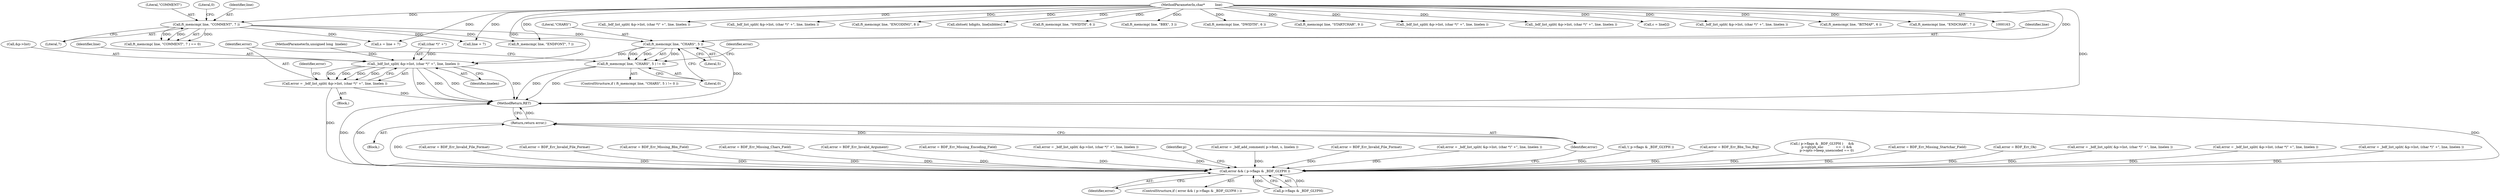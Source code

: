 digraph "0_savannah_07bdb6e289c7954e2a533039dc93c1c136099d2d@API" {
"1000249" [label="(Call,ft_memcmp( line, \"CHARS\", 5 ))"];
"1000206" [label="(Call,ft_memcmp( line, \"COMMENT\", 7 ))"];
"1000164" [label="(MethodParameterIn,char*          line)"];
"1000248" [label="(Call,ft_memcmp( line, \"CHARS\", 5 ) != 0)"];
"1000261" [label="(Call,_bdf_list_split( &p->list, (char *)\" +\", line, linelen ))"];
"1000259" [label="(Call,error = _bdf_list_split( &p->list, (char *)\" +\", line, linelen ))"];
"1001558" [label="(Call,error && ( p->flags & _BDF_GLYPH ))"];
"1001569" [label="(Return,return error;)"];
"1000596" [label="(Call,error = BDF_Err_Invalid_File_Format)"];
"1000443" [label="(Call,error = BDF_Err_Invalid_File_Format)"];
"1001157" [label="(Call,_bdf_list_split( &p->list, (char *)\" +\", line, linelen ))"];
"1000253" [label="(Literal,0)"];
"1000217" [label="(Call,line + 7)"];
"1000269" [label="(Identifier,line)"];
"1001471" [label="(Call,error = BDF_Err_Missing_Bbx_Field)"];
"1000255" [label="(Call,error = BDF_Err_Missing_Chars_Field)"];
"1000498" [label="(Call,_bdf_list_split( &p->list, (char *)\" +\", line, linelen ))"];
"1000246" [label="(Block,)"];
"1000478" [label="(Call,ft_memcmp( line, \"ENCODING\", 8 ))"];
"1000251" [label="(Literal,\"CHARS\")"];
"1000978" [label="(Call,sbitset( hdigits, line[nibbles] ))"];
"1000310" [label="(Call,error = BDF_Err_Invalid_Argument)"];
"1000207" [label="(Identifier,line)"];
"1000165" [label="(MethodParameterIn,unsigned long  linelen)"];
"1001553" [label="(Call,error = BDF_Err_Missing_Encoding_Field)"];
"1000169" [label="(Block,)"];
"1001559" [label="(Identifier,error)"];
"1000208" [label="(Literal,\"COMMENT\")"];
"1001007" [label="(Call,ft_memcmp( line, \"SWIDTH\", 6 ))"];
"1001141" [label="(Call,ft_memcmp( line, \"BBX\", 3 ))"];
"1000408" [label="(Call,error = _bdf_list_split( &p->list, (char *)\" +\", line, linelen ))"];
"1001567" [label="(Identifier,p)"];
"1000266" [label="(Call,(char *)\" +\")"];
"1001060" [label="(Call,ft_memcmp( line, \"DWIDTH\", 6 ))"];
"1000398" [label="(Call,ft_memcmp( line, \"STARTCHAR\", 9 ))"];
"1000262" [label="(Call,&p->list)"];
"1000230" [label="(Call,error = _bdf_add_comment( p->font, s, linelen ))"];
"1000210" [label="(Literal,0)"];
"1000256" [label="(Identifier,error)"];
"1001548" [label="(Call,error = BDF_Err_Invalid_File_Format)"];
"1001571" [label="(MethodReturn,RET)"];
"1001569" [label="(Return,return error;)"];
"1000247" [label="(ControlStructure,if ( ft_memcmp( line, \"CHARS\", 5 ) != 0 ))"];
"1000206" [label="(Call,ft_memcmp( line, \"COMMENT\", 7 ))"];
"1001558" [label="(Call,error && ( p->flags & _BDF_GLYPH ))"];
"1000270" [label="(Identifier,linelen)"];
"1000260" [label="(Identifier,error)"];
"1000496" [label="(Call,error = _bdf_list_split( &p->list, (char *)\" +\", line, linelen ))"];
"1000215" [label="(Call,s = line + 7)"];
"1000252" [label="(Literal,5)"];
"1000410" [label="(Call,_bdf_list_split( &p->list, (char *)\" +\", line, linelen ))"];
"1001557" [label="(ControlStructure,if ( error && ( p->flags & _BDF_GLYPH ) ))"];
"1000248" [label="(Call,ft_memcmp( line, \"CHARS\", 5 ) != 0)"];
"1001570" [label="(Identifier,error)"];
"1000209" [label="(Literal,7)"];
"1000485" [label="(Call,!( p->flags & _BDF_GLYPH ))"];
"1001560" [label="(Call,p->flags & _BDF_GLYPH)"];
"1001516" [label="(Call,error = BDF_Err_Bbx_Too_Big)"];
"1000272" [label="(Identifier,error)"];
"1000259" [label="(Call,error = _bdf_list_split( &p->list, (char *)\" +\", line, linelen ))"];
"1001076" [label="(Call,_bdf_list_split( &p->list, (char *)\" +\", line, linelen ))"];
"1000375" [label="(Call,( p->flags & _BDF_GLYPH )     &&\n         p->glyph_enc            == -1 &&\n         p->opts->keep_unencoded == 0)"];
"1000884" [label="(Call,c = line[i])"];
"1000164" [label="(MethodParameterIn,char*          line)"];
"1000261" [label="(Call,_bdf_list_split( &p->list, (char *)\" +\", line, linelen ))"];
"1000205" [label="(Call,ft_memcmp( line, \"COMMENT\", 7 ) == 0)"];
"1000331" [label="(Call,ft_memcmp( line, \"ENDFONT\", 7 ))"];
"1001023" [label="(Call,_bdf_list_split( &p->list, (char *)\" +\", line, linelen ))"];
"1000492" [label="(Call,error = BDF_Err_Missing_Startchar_Field)"];
"1000250" [label="(Identifier,line)"];
"1001456" [label="(Call,ft_memcmp( line, \"BITMAP\", 6 ))"];
"1000182" [label="(Call,error = BDF_Err_Ok)"];
"1001155" [label="(Call,error = _bdf_list_split( &p->list, (char *)\" +\", line, linelen ))"];
"1000249" [label="(Call,ft_memcmp( line, \"CHARS\", 5 ))"];
"1001021" [label="(Call,error = _bdf_list_split( &p->list, (char *)\" +\", line, linelen ))"];
"1001074" [label="(Call,error = _bdf_list_split( &p->list, (char *)\" +\", line, linelen ))"];
"1000357" [label="(Call,ft_memcmp( line, \"ENDCHAR\", 7 ))"];
"1000249" -> "1000248"  [label="AST: "];
"1000249" -> "1000252"  [label="CFG: "];
"1000250" -> "1000249"  [label="AST: "];
"1000251" -> "1000249"  [label="AST: "];
"1000252" -> "1000249"  [label="AST: "];
"1000253" -> "1000249"  [label="CFG: "];
"1000249" -> "1001571"  [label="DDG: "];
"1000249" -> "1000248"  [label="DDG: "];
"1000249" -> "1000248"  [label="DDG: "];
"1000249" -> "1000248"  [label="DDG: "];
"1000206" -> "1000249"  [label="DDG: "];
"1000164" -> "1000249"  [label="DDG: "];
"1000249" -> "1000261"  [label="DDG: "];
"1000206" -> "1000205"  [label="AST: "];
"1000206" -> "1000209"  [label="CFG: "];
"1000207" -> "1000206"  [label="AST: "];
"1000208" -> "1000206"  [label="AST: "];
"1000209" -> "1000206"  [label="AST: "];
"1000210" -> "1000206"  [label="CFG: "];
"1000206" -> "1000205"  [label="DDG: "];
"1000206" -> "1000205"  [label="DDG: "];
"1000206" -> "1000205"  [label="DDG: "];
"1000164" -> "1000206"  [label="DDG: "];
"1000206" -> "1000215"  [label="DDG: "];
"1000206" -> "1000217"  [label="DDG: "];
"1000206" -> "1000331"  [label="DDG: "];
"1000164" -> "1000163"  [label="AST: "];
"1000164" -> "1001571"  [label="DDG: "];
"1000164" -> "1000215"  [label="DDG: "];
"1000164" -> "1000217"  [label="DDG: "];
"1000164" -> "1000261"  [label="DDG: "];
"1000164" -> "1000331"  [label="DDG: "];
"1000164" -> "1000357"  [label="DDG: "];
"1000164" -> "1000398"  [label="DDG: "];
"1000164" -> "1000410"  [label="DDG: "];
"1000164" -> "1000478"  [label="DDG: "];
"1000164" -> "1000498"  [label="DDG: "];
"1000164" -> "1000884"  [label="DDG: "];
"1000164" -> "1000978"  [label="DDG: "];
"1000164" -> "1001007"  [label="DDG: "];
"1000164" -> "1001023"  [label="DDG: "];
"1000164" -> "1001060"  [label="DDG: "];
"1000164" -> "1001076"  [label="DDG: "];
"1000164" -> "1001141"  [label="DDG: "];
"1000164" -> "1001157"  [label="DDG: "];
"1000164" -> "1001456"  [label="DDG: "];
"1000248" -> "1000247"  [label="AST: "];
"1000248" -> "1000253"  [label="CFG: "];
"1000253" -> "1000248"  [label="AST: "];
"1000256" -> "1000248"  [label="CFG: "];
"1000260" -> "1000248"  [label="CFG: "];
"1000248" -> "1001571"  [label="DDG: "];
"1000248" -> "1001571"  [label="DDG: "];
"1000261" -> "1000259"  [label="AST: "];
"1000261" -> "1000270"  [label="CFG: "];
"1000262" -> "1000261"  [label="AST: "];
"1000266" -> "1000261"  [label="AST: "];
"1000269" -> "1000261"  [label="AST: "];
"1000270" -> "1000261"  [label="AST: "];
"1000259" -> "1000261"  [label="CFG: "];
"1000261" -> "1001571"  [label="DDG: "];
"1000261" -> "1001571"  [label="DDG: "];
"1000261" -> "1001571"  [label="DDG: "];
"1000261" -> "1001571"  [label="DDG: "];
"1000261" -> "1000259"  [label="DDG: "];
"1000261" -> "1000259"  [label="DDG: "];
"1000261" -> "1000259"  [label="DDG: "];
"1000261" -> "1000259"  [label="DDG: "];
"1000266" -> "1000261"  [label="DDG: "];
"1000165" -> "1000261"  [label="DDG: "];
"1000259" -> "1000246"  [label="AST: "];
"1000260" -> "1000259"  [label="AST: "];
"1000272" -> "1000259"  [label="CFG: "];
"1000259" -> "1001571"  [label="DDG: "];
"1000259" -> "1001558"  [label="DDG: "];
"1001558" -> "1001557"  [label="AST: "];
"1001558" -> "1001559"  [label="CFG: "];
"1001558" -> "1001560"  [label="CFG: "];
"1001559" -> "1001558"  [label="AST: "];
"1001560" -> "1001558"  [label="AST: "];
"1001567" -> "1001558"  [label="CFG: "];
"1001570" -> "1001558"  [label="CFG: "];
"1001558" -> "1001571"  [label="DDG: "];
"1001558" -> "1001571"  [label="DDG: "];
"1001558" -> "1001571"  [label="DDG: "];
"1000596" -> "1001558"  [label="DDG: "];
"1000492" -> "1001558"  [label="DDG: "];
"1000496" -> "1001558"  [label="DDG: "];
"1001553" -> "1001558"  [label="DDG: "];
"1000230" -> "1001558"  [label="DDG: "];
"1000182" -> "1001558"  [label="DDG: "];
"1000443" -> "1001558"  [label="DDG: "];
"1001516" -> "1001558"  [label="DDG: "];
"1001074" -> "1001558"  [label="DDG: "];
"1001155" -> "1001558"  [label="DDG: "];
"1000408" -> "1001558"  [label="DDG: "];
"1001471" -> "1001558"  [label="DDG: "];
"1000310" -> "1001558"  [label="DDG: "];
"1001021" -> "1001558"  [label="DDG: "];
"1001548" -> "1001558"  [label="DDG: "];
"1000255" -> "1001558"  [label="DDG: "];
"1000485" -> "1001558"  [label="DDG: "];
"1000375" -> "1001558"  [label="DDG: "];
"1001560" -> "1001558"  [label="DDG: "];
"1001560" -> "1001558"  [label="DDG: "];
"1001558" -> "1001569"  [label="DDG: "];
"1001569" -> "1000169"  [label="AST: "];
"1001569" -> "1001570"  [label="CFG: "];
"1001570" -> "1001569"  [label="AST: "];
"1001571" -> "1001569"  [label="CFG: "];
"1001569" -> "1001571"  [label="DDG: "];
"1001570" -> "1001569"  [label="DDG: "];
}
